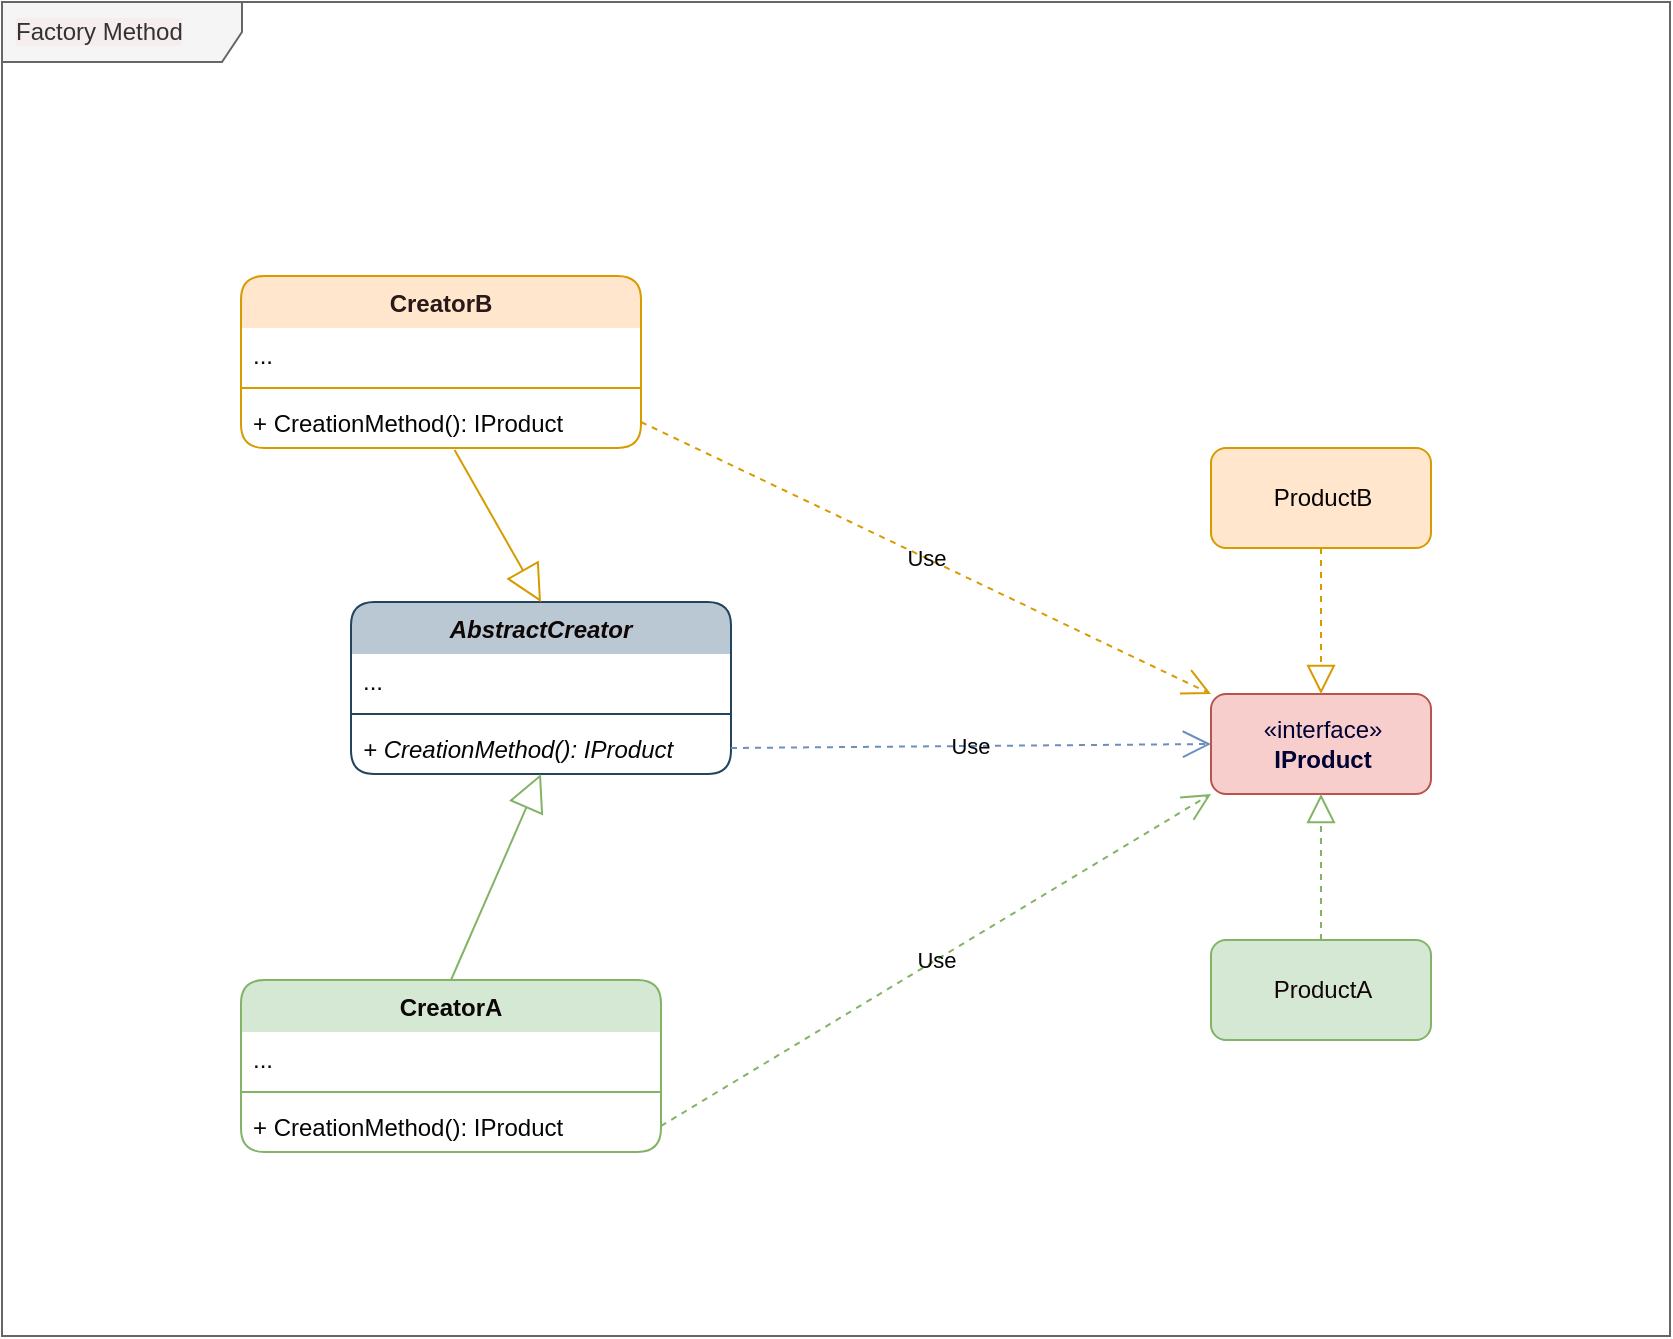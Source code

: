 <mxfile>
    <diagram id="sUUaPduqyuZYLTc3TDkt" name="1-FactoryMethod">
        <mxGraphModel dx="1808" dy="932" grid="0" gridSize="10" guides="1" tooltips="1" connect="1" arrows="1" fold="1" page="1" pageScale="1" pageWidth="583" pageHeight="413" background="#ffffff" math="0" shadow="0">
            <root>
                <mxCell id="0"/>
                <mxCell id="1" parent="0"/>
                <mxCell id="35" value="" style="group" vertex="1" connectable="0" parent="1">
                    <mxGeometry x="163" y="81" width="834" height="667" as="geometry"/>
                </mxCell>
                <mxCell id="15" value="&lt;span style=&quot;background-color: rgb(246, 238, 238);&quot;&gt;Factory Method&lt;/span&gt;" style="shape=umlFrame;whiteSpace=wrap;html=1;width=120;height=30;boundedLbl=1;verticalAlign=middle;align=left;spacingLeft=5;swimlaneLine=0;fontColor=#333333;shadow=0;fillColor=#f5f5f5;strokeColor=#666666;rounded=1;" parent="35" vertex="1">
                    <mxGeometry width="834" height="667" as="geometry"/>
                </mxCell>
                <mxCell id="34" value="" style="group" parent="35" vertex="1" connectable="0">
                    <mxGeometry x="119.5" y="137" width="595" height="438" as="geometry"/>
                </mxCell>
                <mxCell id="5" value="&lt;span style=&quot;&quot;&gt;&lt;font color=&quot;#130606&quot;&gt;ProductA&lt;/font&gt;&lt;/span&gt;" style="html=1;shadow=0;swimlaneLine=0;labelBackgroundColor=none;fillColor=#d5e8d4;strokeColor=#82b366;rounded=1;" parent="34" vertex="1">
                    <mxGeometry x="485" y="332" width="110" height="50" as="geometry"/>
                </mxCell>
                <mxCell id="8" value="«interface»&lt;br&gt;&lt;b&gt;IProduct&lt;/b&gt;" style="html=1;shadow=0;swimlaneLine=0;fillColor=#f8cecc;strokeColor=#b85450;fontColor=#000033;rounded=1;" parent="34" vertex="1">
                    <mxGeometry x="485" y="209" width="110" height="50" as="geometry"/>
                </mxCell>
                <mxCell id="11" value="&lt;font color=&quot;#050505&quot;&gt;ProductB&lt;/font&gt;" style="html=1;shadow=0;swimlaneLine=0;fillColor=#ffe6cc;strokeColor=#d79b00;rounded=1;" parent="34" vertex="1">
                    <mxGeometry x="485" y="86" width="110" height="50" as="geometry"/>
                </mxCell>
                <object label="" Text="implement" id="12">
                    <mxCell style="endArrow=block;dashed=1;endFill=0;endSize=12;html=1;entryX=0.5;entryY=1;entryDx=0;entryDy=0;exitX=0.5;exitY=0;exitDx=0;exitDy=0;shadow=0;swimlaneLine=0;fontColor=#050505;fillColor=#d5e8d4;strokeColor=#82b366;" parent="34" source="5" target="8" edge="1">
                        <mxGeometry width="160" relative="1" as="geometry">
                            <mxPoint x="480" y="168" as="sourcePoint"/>
                            <mxPoint x="640" y="128" as="targetPoint"/>
                        </mxGeometry>
                    </mxCell>
                </object>
                <mxCell id="13" value="" style="endArrow=block;dashed=1;endFill=0;endSize=12;html=1;entryX=0.5;entryY=0;entryDx=0;entryDy=0;shadow=0;swimlaneLine=0;fontColor=#050505;fillColor=#ffe6cc;strokeColor=#d79b00;" parent="34" source="11" target="8" edge="1">
                    <mxGeometry width="160" relative="1" as="geometry">
                        <mxPoint x="577" y="22" as="sourcePoint"/>
                        <mxPoint x="560" y="172" as="targetPoint"/>
                    </mxGeometry>
                </mxCell>
                <mxCell id="25" value="AbstractCreator" style="swimlane;fontStyle=3;align=center;verticalAlign=top;childLayout=stackLayout;horizontal=1;startSize=26;horizontalStack=0;resizeParent=1;resizeParentMax=0;resizeLast=0;collapsible=1;marginBottom=0;shadow=0;swimlaneLine=0;fillColor=#bac8d3;strokeColor=#23445d;fontColor=#0f0606;rounded=1;" parent="34" vertex="1">
                    <mxGeometry x="55" y="163" width="190" height="86" as="geometry">
                        <mxRectangle x="110" y="90" width="130" height="30" as="alternateBounds"/>
                    </mxGeometry>
                </mxCell>
                <mxCell id="26" value="..." style="text;strokeColor=none;fillColor=none;align=left;verticalAlign=top;spacingLeft=4;spacingRight=4;overflow=hidden;rotatable=0;points=[[0,0.5],[1,0.5]];portConstraint=eastwest;shadow=0;swimlaneLine=0;fontColor=#050505;rounded=1;" parent="25" vertex="1">
                    <mxGeometry y="26" width="190" height="26" as="geometry"/>
                </mxCell>
                <mxCell id="27" value="" style="line;strokeWidth=1;fillColor=none;align=left;verticalAlign=middle;spacingTop=-1;spacingLeft=3;spacingRight=3;rotatable=0;labelPosition=right;points=[];portConstraint=eastwest;strokeColor=inherit;shadow=0;swimlaneLine=0;fontColor=#050505;rounded=1;" parent="25" vertex="1">
                    <mxGeometry y="52" width="190" height="8" as="geometry"/>
                </mxCell>
                <mxCell id="28" value="+ CreationMethod(): IProduct" style="text;strokeColor=none;fillColor=none;align=left;verticalAlign=top;spacingLeft=4;spacingRight=4;overflow=hidden;rotatable=0;points=[[0,0.5],[1,0.5]];portConstraint=eastwest;fontStyle=2;shadow=0;swimlaneLine=0;fontColor=#050505;rounded=1;" parent="25" vertex="1">
                    <mxGeometry y="60" width="190" height="26" as="geometry"/>
                </mxCell>
                <mxCell id="17" value="CreatorA" style="swimlane;fontStyle=1;align=center;verticalAlign=top;childLayout=stackLayout;horizontal=1;startSize=26;horizontalStack=0;resizeParent=1;resizeParentMax=0;resizeLast=0;collapsible=1;marginBottom=0;shadow=0;swimlaneLine=0;fillColor=#d5e8d4;strokeColor=#82b366;fontColor=#0d0808;rounded=1;" parent="34" vertex="1">
                    <mxGeometry y="352" width="210" height="86" as="geometry">
                        <mxRectangle x="50" y="206" width="90" height="30" as="alternateBounds"/>
                    </mxGeometry>
                </mxCell>
                <mxCell id="18" value="..." style="text;strokeColor=none;fillColor=none;align=left;verticalAlign=top;spacingLeft=4;spacingRight=4;overflow=hidden;rotatable=0;points=[[0,0.5],[1,0.5]];portConstraint=eastwest;shadow=0;swimlaneLine=0;fontColor=#050505;rounded=1;" parent="17" vertex="1">
                    <mxGeometry y="26" width="210" height="26" as="geometry"/>
                </mxCell>
                <mxCell id="19" value="" style="line;strokeWidth=1;fillColor=none;align=left;verticalAlign=middle;spacingTop=-1;spacingLeft=3;spacingRight=3;rotatable=0;labelPosition=right;points=[];portConstraint=eastwest;strokeColor=inherit;shadow=0;swimlaneLine=0;fontColor=#050505;rounded=1;" parent="17" vertex="1">
                    <mxGeometry y="52" width="210" height="8" as="geometry"/>
                </mxCell>
                <mxCell id="20" value="+ CreationMethod(): IProduct" style="text;strokeColor=none;fillColor=none;align=left;verticalAlign=top;spacingLeft=4;spacingRight=4;overflow=hidden;rotatable=0;points=[[0,0.5],[1,0.5]];portConstraint=eastwest;shadow=0;swimlaneLine=0;fontColor=#050505;rounded=1;" parent="17" vertex="1">
                    <mxGeometry y="60" width="210" height="26" as="geometry"/>
                </mxCell>
                <mxCell id="21" value="CreatorB" style="swimlane;fontStyle=1;align=center;verticalAlign=top;childLayout=stackLayout;horizontal=1;startSize=26;horizontalStack=0;resizeParent=1;resizeParentMax=0;resizeLast=0;collapsible=1;marginBottom=0;shadow=0;swimlaneLine=0;fillColor=#ffe6cc;strokeColor=#d79b00;fontColor=#291919;rounded=1;" parent="34" vertex="1">
                    <mxGeometry width="200" height="86" as="geometry">
                        <mxRectangle x="210" y="206" width="90" height="30" as="alternateBounds"/>
                    </mxGeometry>
                </mxCell>
                <mxCell id="22" value="..." style="text;strokeColor=none;fillColor=none;align=left;verticalAlign=top;spacingLeft=4;spacingRight=4;overflow=hidden;rotatable=0;points=[[0,0.5],[1,0.5]];portConstraint=eastwest;shadow=0;swimlaneLine=0;fontColor=#050505;rounded=1;" parent="21" vertex="1">
                    <mxGeometry y="26" width="200" height="26" as="geometry"/>
                </mxCell>
                <mxCell id="23" value="" style="line;strokeWidth=1;fillColor=none;align=left;verticalAlign=middle;spacingTop=-1;spacingLeft=3;spacingRight=3;rotatable=0;labelPosition=right;points=[];portConstraint=eastwest;strokeColor=inherit;shadow=0;swimlaneLine=0;fontColor=#050505;rounded=1;" parent="21" vertex="1">
                    <mxGeometry y="52" width="200" height="8" as="geometry"/>
                </mxCell>
                <mxCell id="24" value="+ CreationMethod(): IProduct" style="text;strokeColor=none;fillColor=none;align=left;verticalAlign=top;spacingLeft=4;spacingRight=4;overflow=hidden;rotatable=0;points=[[0,0.5],[1,0.5]];portConstraint=eastwest;shadow=0;swimlaneLine=0;fontColor=#050505;rounded=1;" parent="21" vertex="1">
                    <mxGeometry y="60" width="200" height="26" as="geometry"/>
                </mxCell>
                <mxCell id="29" value="Use" style="endArrow=open;endSize=12;dashed=1;html=1;entryX=0;entryY=0.5;entryDx=0;entryDy=0;shadow=0;swimlaneLine=0;fontColor=#050505;labelBackgroundColor=none;fillColor=#dae8fc;strokeColor=#6c8ebf;exitX=1;exitY=0.5;exitDx=0;exitDy=0;" parent="34" source="28" target="8" edge="1">
                    <mxGeometry width="160" relative="1" as="geometry">
                        <mxPoint x="210" y="84.5" as="sourcePoint"/>
                        <mxPoint x="370" y="85" as="targetPoint"/>
                        <mxPoint as="offset"/>
                    </mxGeometry>
                </mxCell>
                <mxCell id="30" value="" style="endArrow=block;endSize=16;endFill=0;html=1;exitX=0.5;exitY=0;exitDx=0;exitDy=0;entryX=0.5;entryY=1;entryDx=0;entryDy=0;shadow=0;swimlaneLine=0;fontColor=#050505;fillColor=#d5e8d4;strokeColor=#82b366;labelBackgroundColor=none;" parent="34" source="17" target="25" edge="1">
                    <mxGeometry x="0.016" y="-13" width="160" relative="1" as="geometry">
                        <mxPoint x="-20" y="162" as="sourcePoint"/>
                        <mxPoint x="60" y="72" as="targetPoint"/>
                        <mxPoint as="offset"/>
                    </mxGeometry>
                </mxCell>
                <mxCell id="31" value="" style="endArrow=block;endSize=16;endFill=0;html=1;entryX=0.5;entryY=0;entryDx=0;entryDy=0;exitX=0.534;exitY=1.038;exitDx=0;exitDy=0;exitPerimeter=0;shadow=0;swimlaneLine=0;fontColor=#050505;labelBackgroundColor=none;fillColor=#ffe6cc;strokeColor=#d79b00;" parent="34" source="24" target="25" edge="1">
                    <mxGeometry width="160" relative="1" as="geometry">
                        <mxPoint y="212" as="sourcePoint"/>
                        <mxPoint x="100" y="72" as="targetPoint"/>
                    </mxGeometry>
                </mxCell>
                <mxCell id="32" value="Use" style="endArrow=open;endSize=12;dashed=1;html=1;entryX=0;entryY=0;entryDx=0;entryDy=0;shadow=0;swimlaneLine=0;fontColor=#050505;fillColor=#ffe6cc;strokeColor=#d79b00;labelBackgroundColor=none;exitX=1;exitY=0.5;exitDx=0;exitDy=0;" parent="34" source="24" target="8" edge="1">
                    <mxGeometry width="160" relative="1" as="geometry">
                        <mxPoint x="210" y="63" as="sourcePoint"/>
                        <mxPoint x="340" y="22" as="targetPoint"/>
                    </mxGeometry>
                </mxCell>
                <mxCell id="33" value="Use" style="endArrow=open;endSize=12;dashed=1;html=1;entryX=0;entryY=1;entryDx=0;entryDy=0;shadow=0;swimlaneLine=0;fontColor=#050505;fillColor=#d5e8d4;strokeColor=#82b366;labelBackgroundColor=none;exitX=1;exitY=0.5;exitDx=0;exitDy=0;" parent="34" source="20" target="8" edge="1">
                    <mxGeometry width="160" relative="1" as="geometry">
                        <mxPoint x="190" y="32" as="sourcePoint"/>
                        <mxPoint x="515" y="231" as="targetPoint"/>
                    </mxGeometry>
                </mxCell>
            </root>
        </mxGraphModel>
    </diagram>
</mxfile>